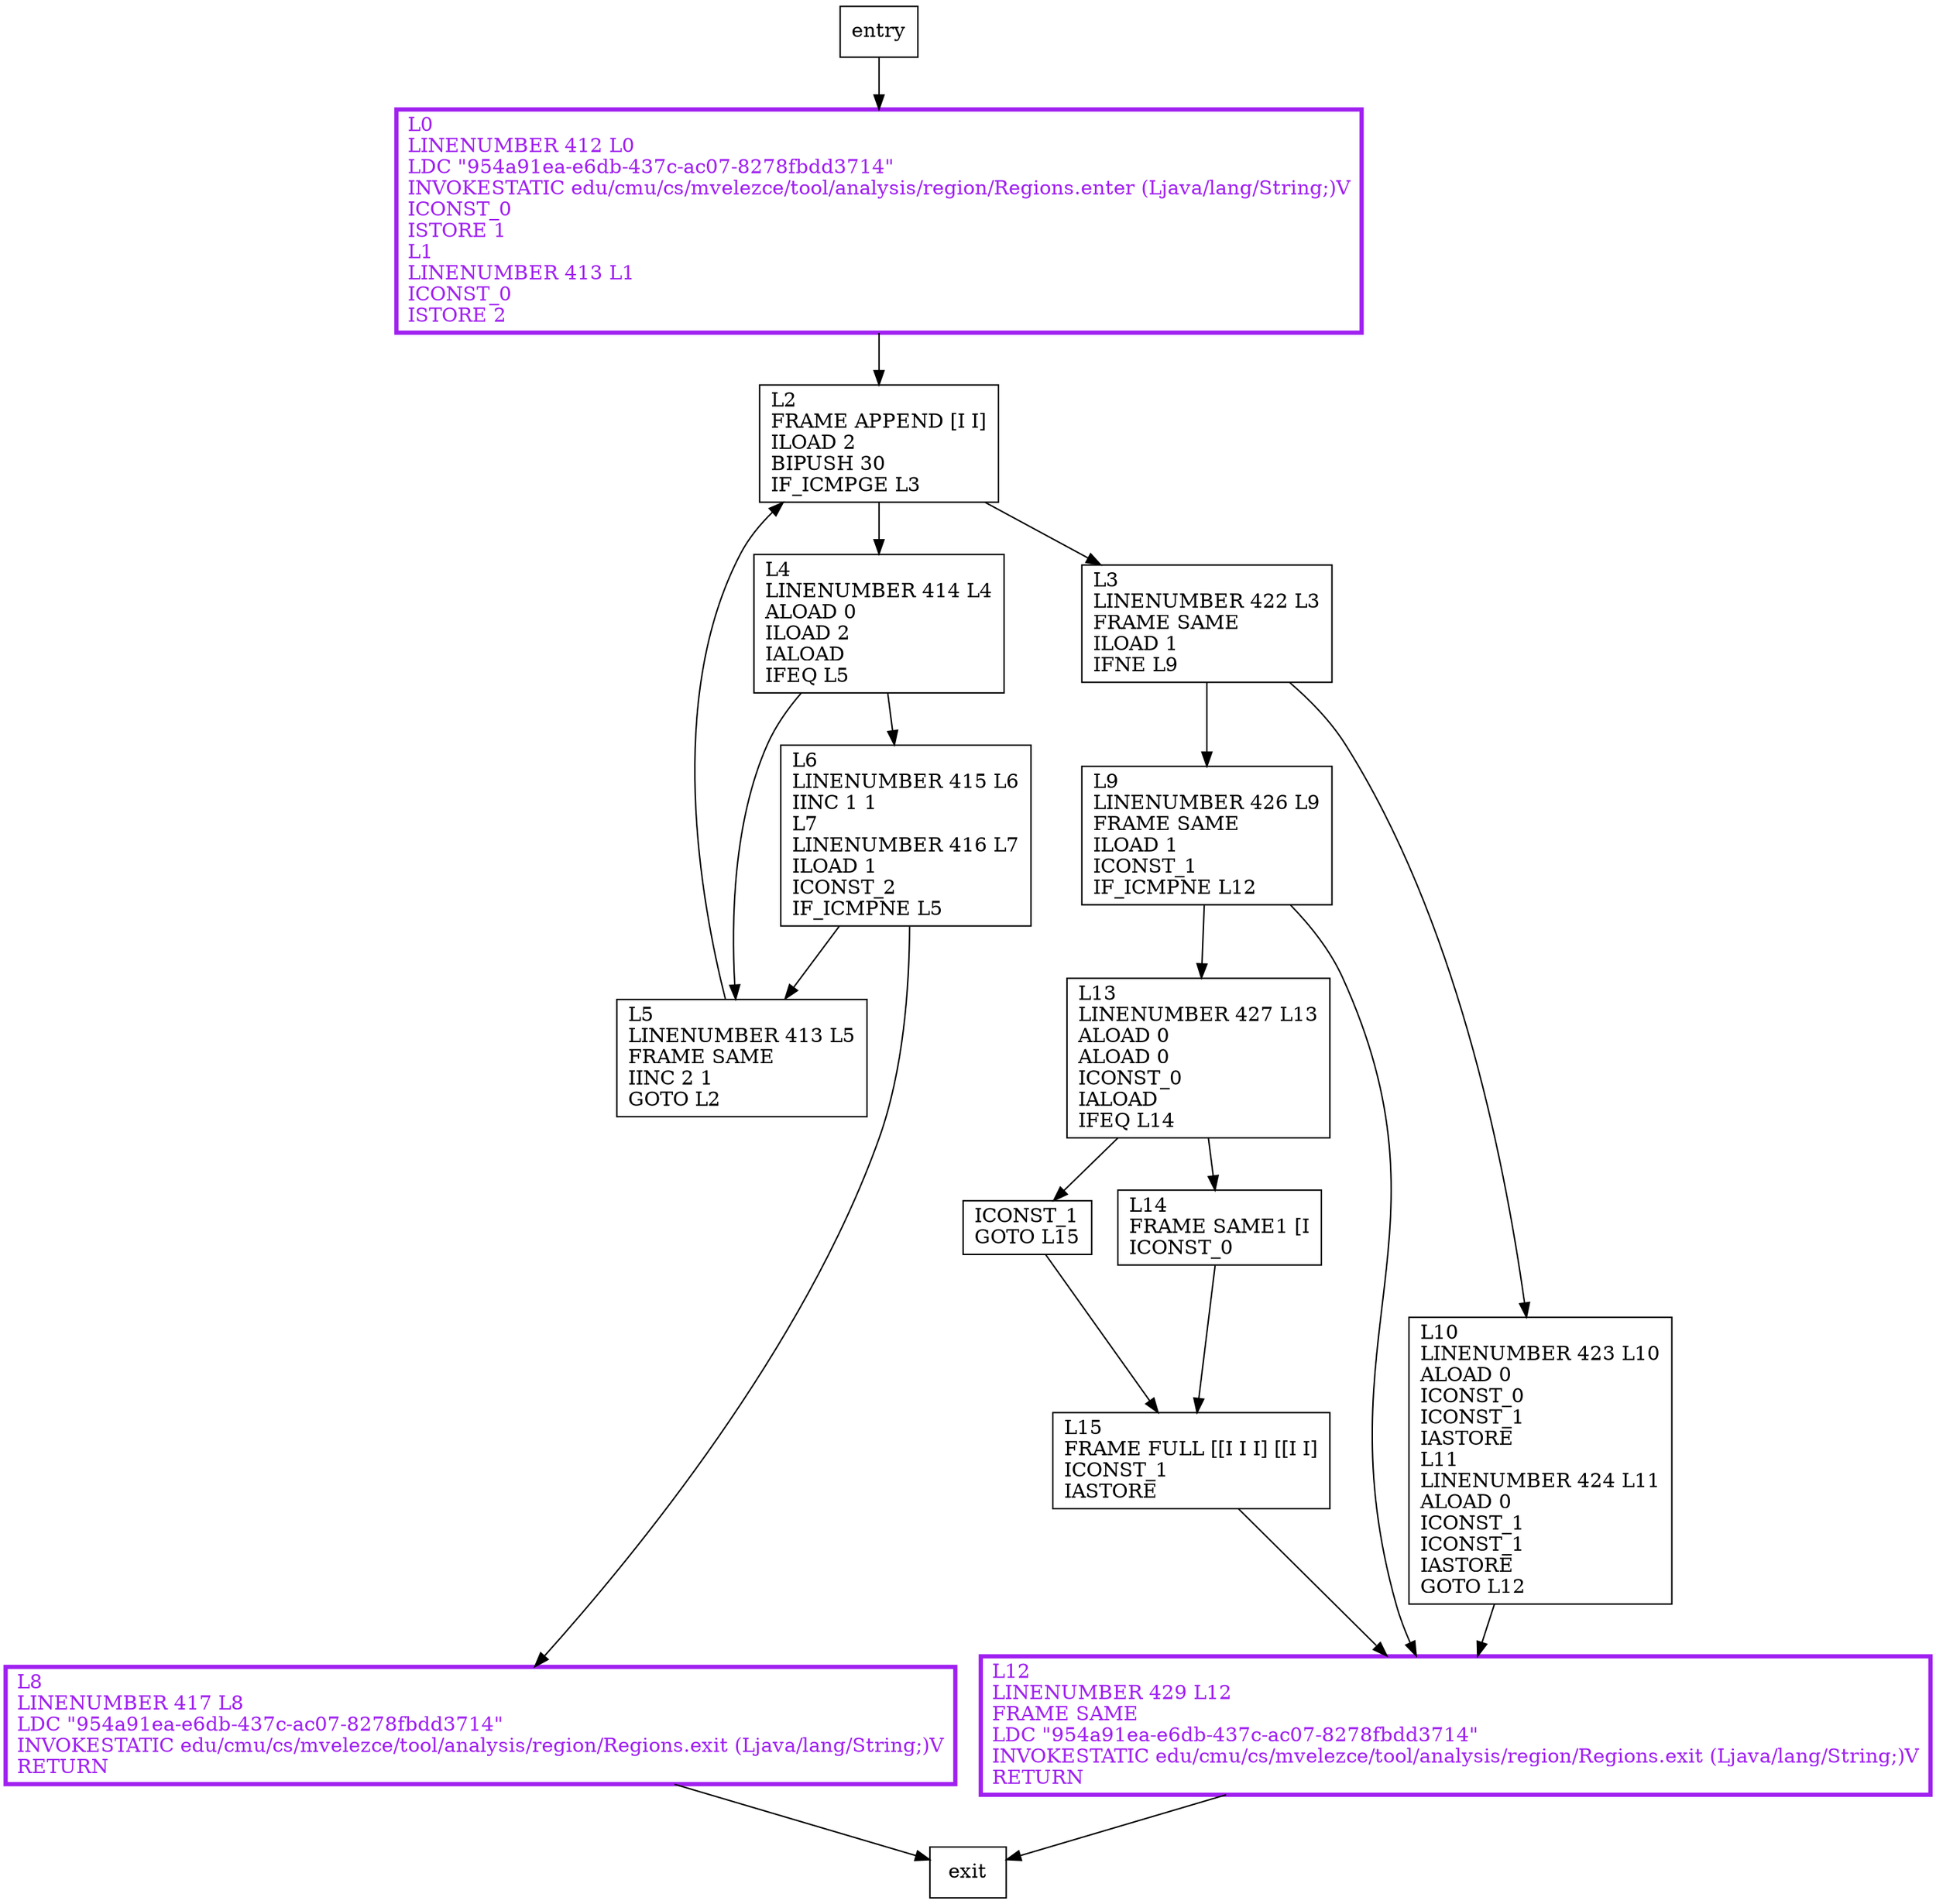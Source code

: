 digraph patchDistanceCodesForBuggyDecoders {
node [shape=record];
828653340 [label="L8\lLINENUMBER 417 L8\lLDC \"954a91ea-e6db-437c-ac07-8278fbdd3714\"\lINVOKESTATIC edu/cmu/cs/mvelezce/tool/analysis/region/Regions.exit (Ljava/lang/String;)V\lRETURN\l"];
1458691768 [label="L15\lFRAME FULL [[I I I] [[I I]\lICONST_1\lIASTORE\l"];
1669568897 [label="L9\lLINENUMBER 426 L9\lFRAME SAME\lILOAD 1\lICONST_1\lIF_ICMPNE L12\l"];
2104962546 [label="L0\lLINENUMBER 412 L0\lLDC \"954a91ea-e6db-437c-ac07-8278fbdd3714\"\lINVOKESTATIC edu/cmu/cs/mvelezce/tool/analysis/region/Regions.enter (Ljava/lang/String;)V\lICONST_0\lISTORE 1\lL1\lLINENUMBER 413 L1\lICONST_0\lISTORE 2\l"];
1542653011 [label="L13\lLINENUMBER 427 L13\lALOAD 0\lALOAD 0\lICONST_0\lIALOAD\lIFEQ L14\l"];
1119777306 [label="L6\lLINENUMBER 415 L6\lIINC 1 1\lL7\lLINENUMBER 416 L7\lILOAD 1\lICONST_2\lIF_ICMPNE L5\l"];
1377573193 [label="L10\lLINENUMBER 423 L10\lALOAD 0\lICONST_0\lICONST_1\lIASTORE\lL11\lLINENUMBER 424 L11\lALOAD 0\lICONST_1\lICONST_1\lIASTORE\lGOTO L12\l"];
1116750025 [label="L12\lLINENUMBER 429 L12\lFRAME SAME\lLDC \"954a91ea-e6db-437c-ac07-8278fbdd3714\"\lINVOKESTATIC edu/cmu/cs/mvelezce/tool/analysis/region/Regions.exit (Ljava/lang/String;)V\lRETURN\l"];
139023450 [label="L4\lLINENUMBER 414 L4\lALOAD 0\lILOAD 2\lIALOAD\lIFEQ L5\l"];
371675837 [label="ICONST_1\lGOTO L15\l"];
115529609 [label="L5\lLINENUMBER 413 L5\lFRAME SAME\lIINC 2 1\lGOTO L2\l"];
1942836974 [label="L2\lFRAME APPEND [I I]\lILOAD 2\lBIPUSH 30\lIF_ICMPGE L3\l"];
616808765 [label="L14\lFRAME SAME1 [I\lICONST_0\l"];
327943357 [label="L3\lLINENUMBER 422 L3\lFRAME SAME\lILOAD 1\lIFNE L9\l"];
entry;
exit;
828653340 -> exit;
1458691768 -> 1116750025;
1669568897 -> 1542653011;
1669568897 -> 1116750025;
2104962546 -> 1942836974;
1542653011 -> 616808765;
1542653011 -> 371675837;
1119777306 -> 115529609;
1119777306 -> 828653340;
1377573193 -> 1116750025;
1116750025 -> exit;
139023450 -> 115529609;
139023450 -> 1119777306;
371675837 -> 1458691768;
entry -> 2104962546;
115529609 -> 1942836974;
1942836974 -> 327943357;
1942836974 -> 139023450;
616808765 -> 1458691768;
327943357 -> 1669568897;
327943357 -> 1377573193;
828653340[fontcolor="purple", penwidth=3, color="purple"];
2104962546[fontcolor="purple", penwidth=3, color="purple"];
1116750025[fontcolor="purple", penwidth=3, color="purple"];
}
